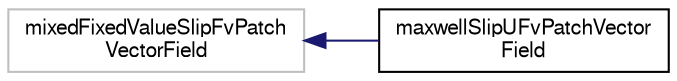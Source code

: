 digraph "Graphical Class Hierarchy"
{
  bgcolor="transparent";
  edge [fontname="FreeSans",fontsize="10",labelfontname="FreeSans",labelfontsize="10"];
  node [fontname="FreeSans",fontsize="10",shape=record];
  rankdir="LR";
  Node1 [label="mixedFixedValueSlipFvPatch\lVectorField",height=0.2,width=0.4,color="grey75"];
  Node1 -> Node2 [dir="back",color="midnightblue",fontsize="10",style="solid",fontname="FreeSans"];
  Node2 [label="maxwellSlipUFvPatchVector\lField",height=0.2,width=0.4,color="black",URL="$a01412.html",tooltip="Maxwell slip boundary condition including thermal creep and surface curvature terms that can be optio..."];
}
